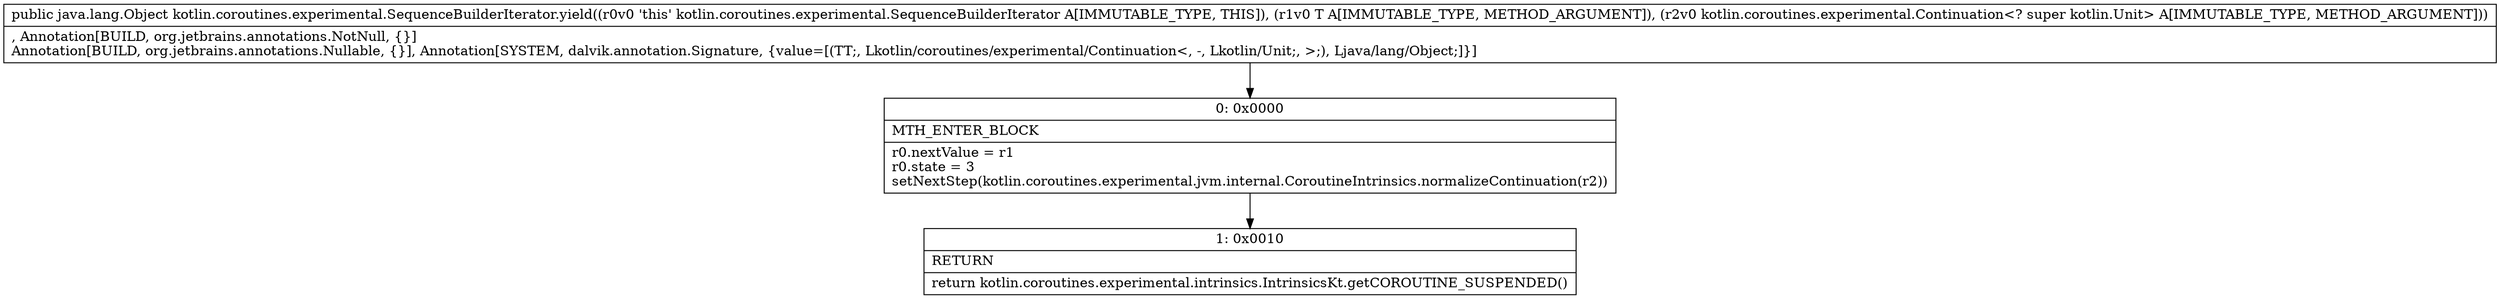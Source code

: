 digraph "CFG forkotlin.coroutines.experimental.SequenceBuilderIterator.yield(Ljava\/lang\/Object;Lkotlin\/coroutines\/experimental\/Continuation;)Ljava\/lang\/Object;" {
Node_0 [shape=record,label="{0\:\ 0x0000|MTH_ENTER_BLOCK\l|r0.nextValue = r1\lr0.state = 3\lsetNextStep(kotlin.coroutines.experimental.jvm.internal.CoroutineIntrinsics.normalizeContinuation(r2))\l}"];
Node_1 [shape=record,label="{1\:\ 0x0010|RETURN\l|return kotlin.coroutines.experimental.intrinsics.IntrinsicsKt.getCOROUTINE_SUSPENDED()\l}"];
MethodNode[shape=record,label="{public java.lang.Object kotlin.coroutines.experimental.SequenceBuilderIterator.yield((r0v0 'this' kotlin.coroutines.experimental.SequenceBuilderIterator A[IMMUTABLE_TYPE, THIS]), (r1v0 T A[IMMUTABLE_TYPE, METHOD_ARGUMENT]), (r2v0 kotlin.coroutines.experimental.Continuation\<? super kotlin.Unit\> A[IMMUTABLE_TYPE, METHOD_ARGUMENT]))  | , Annotation[BUILD, org.jetbrains.annotations.NotNull, \{\}]\lAnnotation[BUILD, org.jetbrains.annotations.Nullable, \{\}], Annotation[SYSTEM, dalvik.annotation.Signature, \{value=[(TT;, Lkotlin\/coroutines\/experimental\/Continuation\<, \-, Lkotlin\/Unit;, \>;), Ljava\/lang\/Object;]\}]\l}"];
MethodNode -> Node_0;
Node_0 -> Node_1;
}

